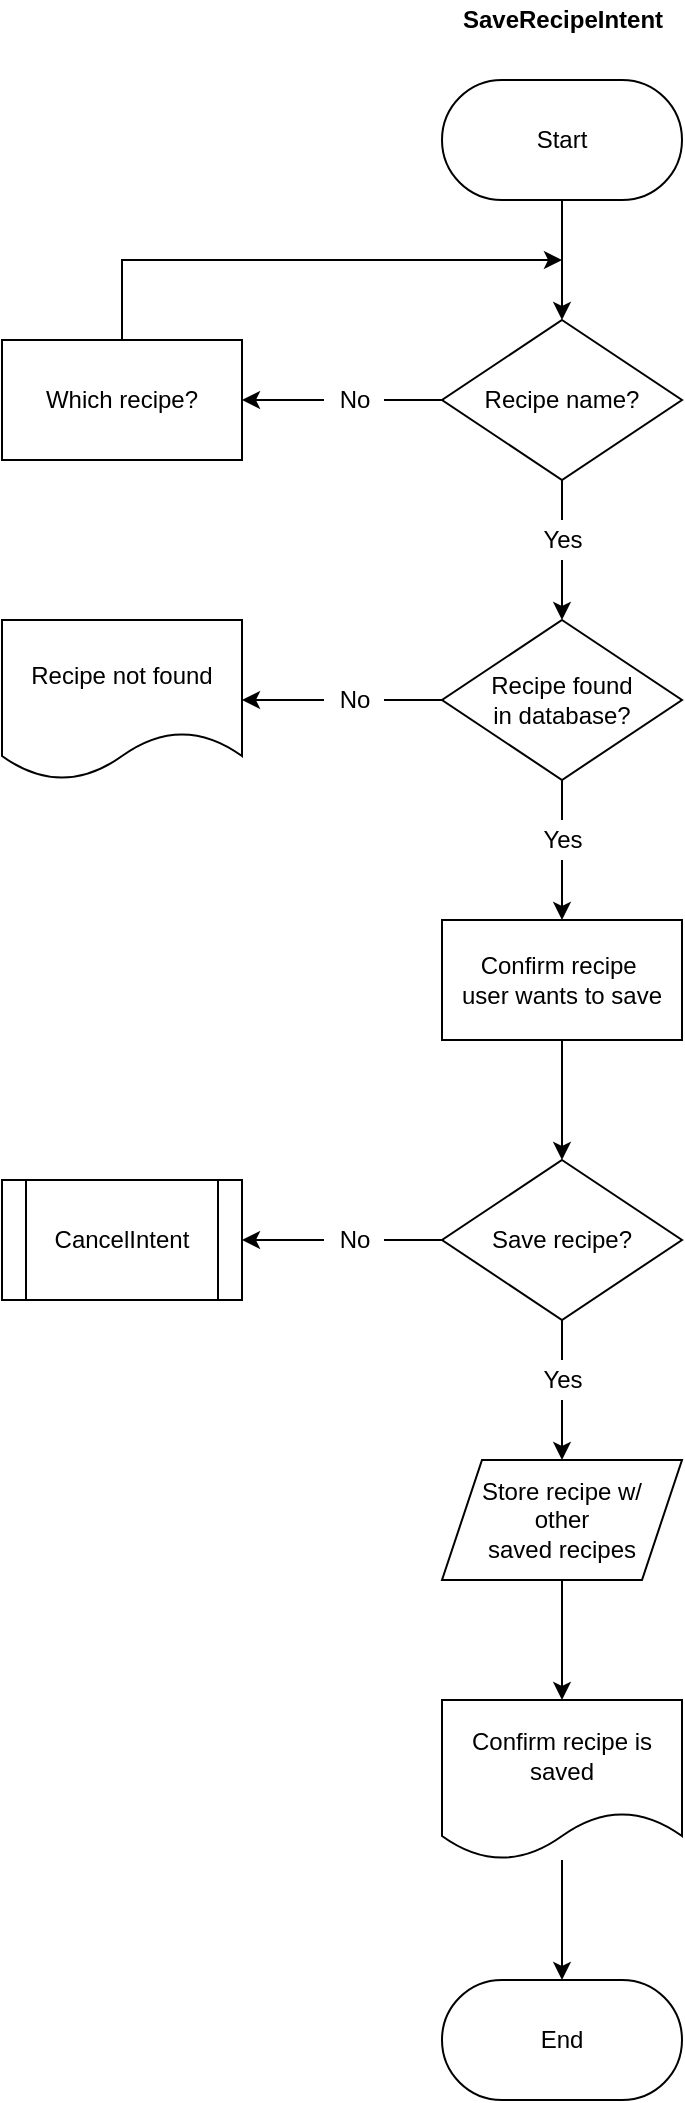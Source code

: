 <mxfile version="13.10.6" type="github">
  <diagram id="RbTIwIGQ5fl6sntlEerJ" name="Page-1">
    <mxGraphModel dx="786" dy="546" grid="1" gridSize="10" guides="1" tooltips="1" connect="1" arrows="1" fold="1" page="1" pageScale="1" pageWidth="1500" pageHeight="2000" math="0" shadow="0">
      <root>
        <mxCell id="0" />
        <mxCell id="1" parent="0" />
        <mxCell id="DRQNI8Bb4MIt4cv_ydg1-3" style="edgeStyle=orthogonalEdgeStyle;rounded=0;orthogonalLoop=1;jettySize=auto;html=1;exitX=0.5;exitY=1;exitDx=0;exitDy=0;" parent="1" source="DRQNI8Bb4MIt4cv_ydg1-1" edge="1">
          <mxGeometry relative="1" as="geometry">
            <mxPoint x="1300" y="240" as="targetPoint" />
          </mxGeometry>
        </mxCell>
        <mxCell id="DRQNI8Bb4MIt4cv_ydg1-1" value="Start" style="rounded=1;whiteSpace=wrap;html=1;arcSize=50;" parent="1" vertex="1">
          <mxGeometry x="1240" y="120" width="120" height="60" as="geometry" />
        </mxCell>
        <mxCell id="DRQNI8Bb4MIt4cv_ydg1-2" value="SaveRecipeIntent" style="text;html=1;align=center;verticalAlign=middle;resizable=0;points=[];autosize=1;fontStyle=1" parent="1" vertex="1">
          <mxGeometry x="1240" y="80" width="120" height="20" as="geometry" />
        </mxCell>
        <mxCell id="DRQNI8Bb4MIt4cv_ydg1-11" style="edgeStyle=orthogonalEdgeStyle;rounded=0;orthogonalLoop=1;jettySize=auto;html=1;exitX=0.5;exitY=1;exitDx=0;exitDy=0;" parent="1" source="DRQNI8Bb4MIt4cv_ydg1-4" target="DRQNI8Bb4MIt4cv_ydg1-10" edge="1">
          <mxGeometry relative="1" as="geometry" />
        </mxCell>
        <mxCell id="DRQNI8Bb4MIt4cv_ydg1-12" style="edgeStyle=orthogonalEdgeStyle;rounded=0;orthogonalLoop=1;jettySize=auto;html=1;exitX=0;exitY=0.5;exitDx=0;exitDy=0;" parent="1" source="DRQNI8Bb4MIt4cv_ydg1-4" target="DRQNI8Bb4MIt4cv_ydg1-9" edge="1">
          <mxGeometry relative="1" as="geometry" />
        </mxCell>
        <mxCell id="DRQNI8Bb4MIt4cv_ydg1-4" value="Recipe name?" style="rhombus;whiteSpace=wrap;html=1;" parent="1" vertex="1">
          <mxGeometry x="1240" y="240" width="120" height="80" as="geometry" />
        </mxCell>
        <mxCell id="DRQNI8Bb4MIt4cv_ydg1-22" style="edgeStyle=orthogonalEdgeStyle;rounded=0;orthogonalLoop=1;jettySize=auto;html=1;exitX=0.5;exitY=1;exitDx=0;exitDy=0;" parent="1" source="DRQNI8Bb4MIt4cv_ydg1-5" target="DRQNI8Bb4MIt4cv_ydg1-6" edge="1">
          <mxGeometry relative="1" as="geometry" />
        </mxCell>
        <mxCell id="DRQNI8Bb4MIt4cv_ydg1-5" value="Confirm recipe&amp;nbsp;&lt;br&gt;user wants to save" style="rounded=0;whiteSpace=wrap;html=1;" parent="1" vertex="1">
          <mxGeometry x="1240" y="540" width="120" height="60" as="geometry" />
        </mxCell>
        <mxCell id="DRQNI8Bb4MIt4cv_ydg1-23" style="edgeStyle=orthogonalEdgeStyle;rounded=0;orthogonalLoop=1;jettySize=auto;html=1;exitX=0.5;exitY=1;exitDx=0;exitDy=0;" parent="1" source="DRQNI8Bb4MIt4cv_ydg1-6" target="DRQNI8Bb4MIt4cv_ydg1-8" edge="1">
          <mxGeometry relative="1" as="geometry" />
        </mxCell>
        <mxCell id="DRQNI8Bb4MIt4cv_ydg1-26" style="edgeStyle=orthogonalEdgeStyle;rounded=0;orthogonalLoop=1;jettySize=auto;html=1;exitX=0;exitY=0.5;exitDx=0;exitDy=0;" parent="1" source="DRQNI8Bb4MIt4cv_ydg1-6" target="DRQNI8Bb4MIt4cv_ydg1-25" edge="1">
          <mxGeometry relative="1" as="geometry" />
        </mxCell>
        <mxCell id="DRQNI8Bb4MIt4cv_ydg1-6" value="Save recipe?" style="rhombus;whiteSpace=wrap;html=1;" parent="1" vertex="1">
          <mxGeometry x="1240" y="660" width="120" height="80" as="geometry" />
        </mxCell>
        <mxCell id="DRQNI8Bb4MIt4cv_ydg1-30" style="edgeStyle=orthogonalEdgeStyle;rounded=0;orthogonalLoop=1;jettySize=auto;html=1;" parent="1" source="DRQNI8Bb4MIt4cv_ydg1-7" target="DRQNI8Bb4MIt4cv_ydg1-29" edge="1">
          <mxGeometry relative="1" as="geometry" />
        </mxCell>
        <mxCell id="DRQNI8Bb4MIt4cv_ydg1-7" value="Confirm recipe is&lt;br&gt;saved" style="shape=document;whiteSpace=wrap;html=1;boundedLbl=1;" parent="1" vertex="1">
          <mxGeometry x="1240" y="930" width="120" height="80" as="geometry" />
        </mxCell>
        <mxCell id="DRQNI8Bb4MIt4cv_ydg1-28" style="edgeStyle=orthogonalEdgeStyle;rounded=0;orthogonalLoop=1;jettySize=auto;html=1;exitX=0.5;exitY=1;exitDx=0;exitDy=0;" parent="1" source="DRQNI8Bb4MIt4cv_ydg1-8" target="DRQNI8Bb4MIt4cv_ydg1-7" edge="1">
          <mxGeometry relative="1" as="geometry" />
        </mxCell>
        <mxCell id="DRQNI8Bb4MIt4cv_ydg1-8" value="Store recipe w/&lt;br&gt;other&lt;br&gt;saved recipes" style="shape=parallelogram;perimeter=parallelogramPerimeter;whiteSpace=wrap;html=1;fixedSize=1;" parent="1" vertex="1">
          <mxGeometry x="1240" y="810" width="120" height="60" as="geometry" />
        </mxCell>
        <mxCell id="DRQNI8Bb4MIt4cv_ydg1-15" style="edgeStyle=orthogonalEdgeStyle;rounded=0;orthogonalLoop=1;jettySize=auto;html=1;exitX=0.5;exitY=0;exitDx=0;exitDy=0;" parent="1" source="DRQNI8Bb4MIt4cv_ydg1-9" edge="1">
          <mxGeometry relative="1" as="geometry">
            <mxPoint x="1300" y="210" as="targetPoint" />
            <Array as="points">
              <mxPoint x="1080" y="210" />
              <mxPoint x="1240" y="210" />
            </Array>
          </mxGeometry>
        </mxCell>
        <mxCell id="DRQNI8Bb4MIt4cv_ydg1-9" value="Which recipe?" style="rounded=0;whiteSpace=wrap;html=1;" parent="1" vertex="1">
          <mxGeometry x="1020" y="250" width="120" height="60" as="geometry" />
        </mxCell>
        <mxCell id="DRQNI8Bb4MIt4cv_ydg1-14" style="edgeStyle=orthogonalEdgeStyle;rounded=0;orthogonalLoop=1;jettySize=auto;html=1;exitX=0.5;exitY=1;exitDx=0;exitDy=0;" parent="1" source="DRQNI8Bb4MIt4cv_ydg1-10" target="DRQNI8Bb4MIt4cv_ydg1-5" edge="1">
          <mxGeometry relative="1" as="geometry" />
        </mxCell>
        <mxCell id="DRQNI8Bb4MIt4cv_ydg1-19" style="edgeStyle=orthogonalEdgeStyle;rounded=0;orthogonalLoop=1;jettySize=auto;html=1;exitX=0;exitY=0.5;exitDx=0;exitDy=0;" parent="1" source="DRQNI8Bb4MIt4cv_ydg1-10" target="DRQNI8Bb4MIt4cv_ydg1-17" edge="1">
          <mxGeometry relative="1" as="geometry" />
        </mxCell>
        <mxCell id="DRQNI8Bb4MIt4cv_ydg1-10" value="Recipe found&lt;br&gt;in database?" style="rhombus;whiteSpace=wrap;html=1;" parent="1" vertex="1">
          <mxGeometry x="1240" y="390" width="120" height="80" as="geometry" />
        </mxCell>
        <mxCell id="DRQNI8Bb4MIt4cv_ydg1-13" value="Yes" style="text;html=1;align=center;verticalAlign=middle;resizable=0;points=[];autosize=1;fillColor=#ffffff;" parent="1" vertex="1">
          <mxGeometry x="1280" y="340" width="40" height="20" as="geometry" />
        </mxCell>
        <mxCell id="DRQNI8Bb4MIt4cv_ydg1-16" value="No" style="text;html=1;align=center;verticalAlign=middle;resizable=0;points=[];autosize=1;fillColor=#ffffff;" parent="1" vertex="1">
          <mxGeometry x="1181" y="270" width="30" height="20" as="geometry" />
        </mxCell>
        <mxCell id="DRQNI8Bb4MIt4cv_ydg1-17" value="Recipe not found" style="shape=document;whiteSpace=wrap;html=1;boundedLbl=1;fillColor=#ffffff;" parent="1" vertex="1">
          <mxGeometry x="1020" y="390" width="120" height="80" as="geometry" />
        </mxCell>
        <mxCell id="DRQNI8Bb4MIt4cv_ydg1-20" value="No" style="text;html=1;align=center;verticalAlign=middle;resizable=0;points=[];autosize=1;fillColor=#ffffff;" parent="1" vertex="1">
          <mxGeometry x="1181" y="420" width="30" height="20" as="geometry" />
        </mxCell>
        <mxCell id="DRQNI8Bb4MIt4cv_ydg1-21" value="Yes" style="text;html=1;align=center;verticalAlign=middle;resizable=0;points=[];autosize=1;fillColor=#ffffff;" parent="1" vertex="1">
          <mxGeometry x="1280" y="490" width="40" height="20" as="geometry" />
        </mxCell>
        <mxCell id="DRQNI8Bb4MIt4cv_ydg1-24" value="Yes" style="text;html=1;align=center;verticalAlign=middle;resizable=0;points=[];autosize=1;fillColor=#ffffff;" parent="1" vertex="1">
          <mxGeometry x="1280" y="760" width="40" height="20" as="geometry" />
        </mxCell>
        <mxCell id="DRQNI8Bb4MIt4cv_ydg1-25" value="CancelIntent" style="shape=process;whiteSpace=wrap;html=1;backgroundOutline=1;fillColor=#ffffff;" parent="1" vertex="1">
          <mxGeometry x="1020" y="670" width="120" height="60" as="geometry" />
        </mxCell>
        <mxCell id="DRQNI8Bb4MIt4cv_ydg1-27" value="No" style="text;html=1;align=center;verticalAlign=middle;resizable=0;points=[];autosize=1;fillColor=#ffffff;" parent="1" vertex="1">
          <mxGeometry x="1181" y="690" width="30" height="20" as="geometry" />
        </mxCell>
        <mxCell id="DRQNI8Bb4MIt4cv_ydg1-29" value="End" style="rounded=1;whiteSpace=wrap;html=1;fillColor=#ffffff;arcSize=50;" parent="1" vertex="1">
          <mxGeometry x="1240" y="1070" width="120" height="60" as="geometry" />
        </mxCell>
      </root>
    </mxGraphModel>
  </diagram>
</mxfile>
